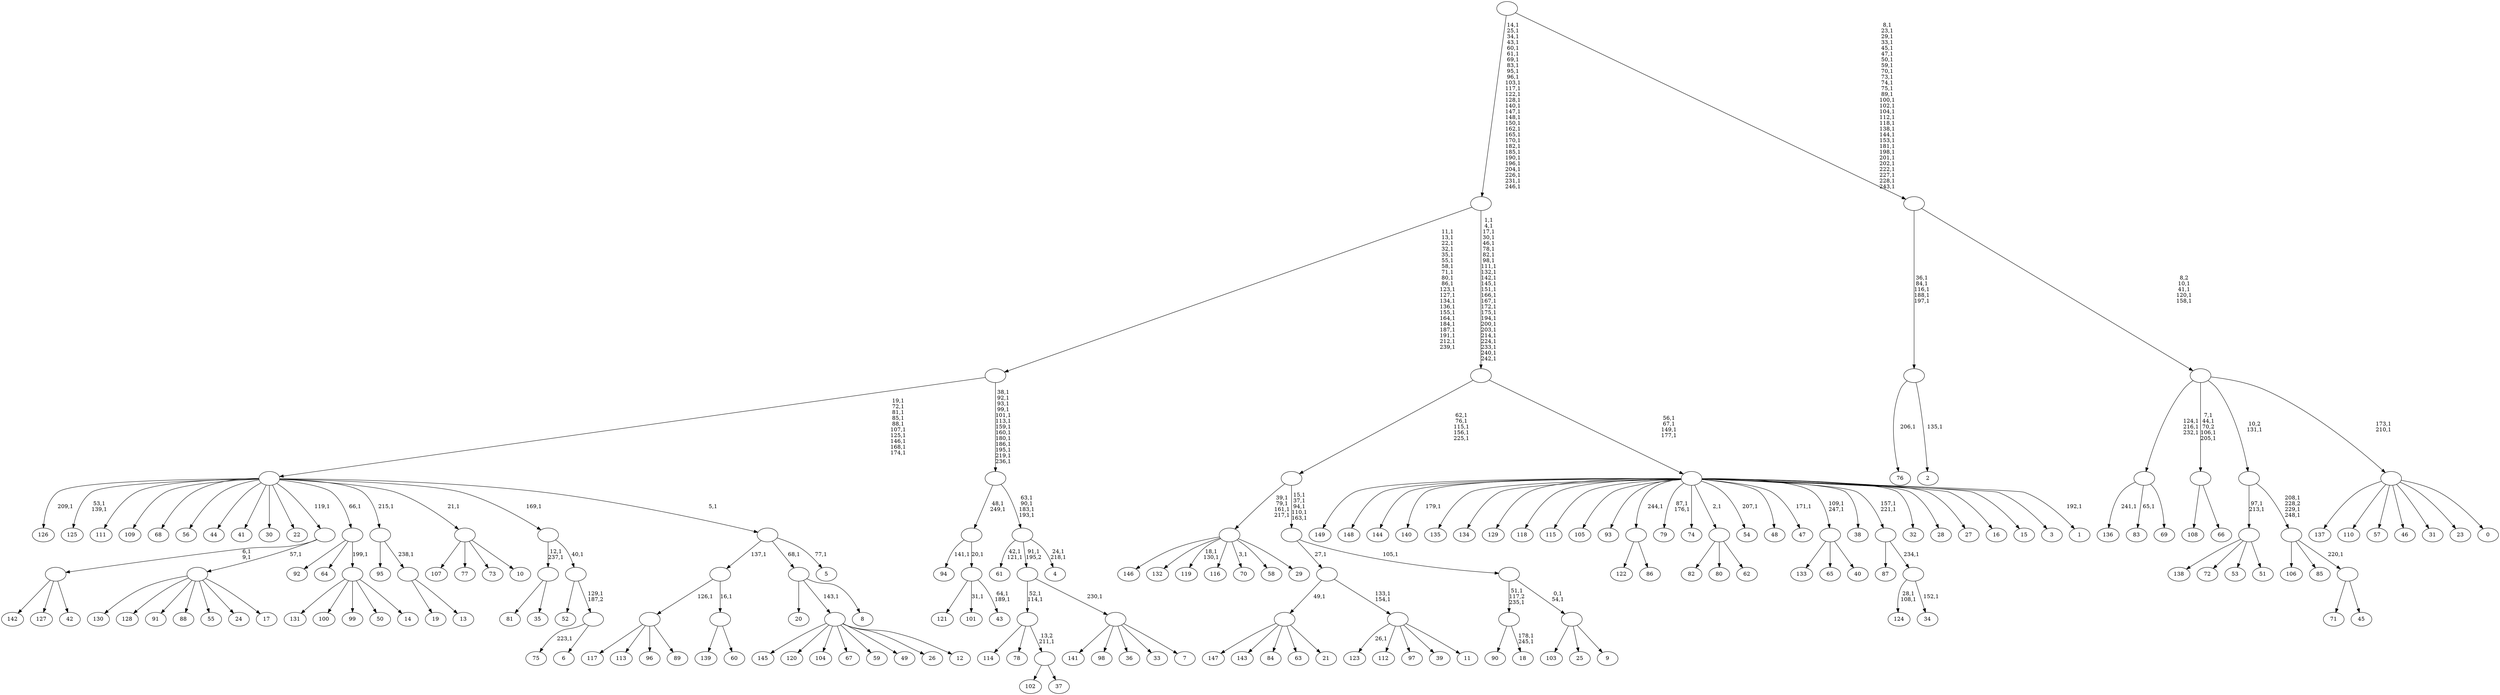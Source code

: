 digraph T {
	400 [label="149"]
	399 [label="148"]
	398 [label="147"]
	397 [label="146"]
	396 [label="145"]
	395 [label="144"]
	394 [label="143"]
	393 [label="142"]
	392 [label="141"]
	391 [label="140"]
	389 [label="139"]
	388 [label="138"]
	387 [label="137"]
	386 [label="136"]
	384 [label="135"]
	383 [label="134"]
	382 [label="133"]
	381 [label="132"]
	380 [label="131"]
	379 [label="130"]
	378 [label="129"]
	377 [label="128"]
	376 [label="127"]
	375 [label="126"]
	373 [label="125"]
	370 [label="124"]
	367 [label="123"]
	365 [label="122"]
	364 [label="121"]
	363 [label="120"]
	362 [label="119"]
	359 [label="118"]
	358 [label="117"]
	357 [label="116"]
	356 [label="115"]
	355 [label="114"]
	354 [label="113"]
	353 [label="112"]
	352 [label="111"]
	351 [label="110"]
	350 [label="109"]
	349 [label="108"]
	348 [label="107"]
	347 [label="106"]
	346 [label="105"]
	345 [label="104"]
	344 [label="103"]
	343 [label="102"]
	342 [label="101"]
	340 [label="100"]
	339 [label="99"]
	338 [label="98"]
	337 [label="97"]
	336 [label="96"]
	335 [label="95"]
	334 [label="94"]
	332 [label="93"]
	331 [label="92"]
	330 [label="91"]
	329 [label="90"]
	328 [label="89"]
	327 [label=""]
	326 [label="88"]
	325 [label="87"]
	324 [label="86"]
	323 [label=""]
	322 [label="85"]
	321 [label="84"]
	320 [label="83"]
	318 [label="82"]
	317 [label="81"]
	316 [label="80"]
	315 [label="79"]
	312 [label="78"]
	311 [label="77"]
	310 [label="76"]
	308 [label="75"]
	306 [label="74"]
	305 [label="73"]
	304 [label="72"]
	303 [label="71"]
	302 [label="70"]
	300 [label="69"]
	299 [label=""]
	296 [label="68"]
	295 [label="67"]
	294 [label="66"]
	293 [label=""]
	289 [label="65"]
	288 [label="64"]
	287 [label="63"]
	286 [label="62"]
	285 [label=""]
	284 [label="61"]
	281 [label="60"]
	280 [label=""]
	279 [label=""]
	278 [label="59"]
	277 [label="58"]
	276 [label="57"]
	275 [label="56"]
	274 [label="55"]
	273 [label="54"]
	271 [label="53"]
	270 [label="52"]
	269 [label="51"]
	268 [label=""]
	266 [label="50"]
	265 [label="49"]
	264 [label="48"]
	263 [label="47"]
	261 [label="46"]
	260 [label="45"]
	259 [label=""]
	258 [label=""]
	255 [label=""]
	254 [label="44"]
	253 [label="43"]
	250 [label=""]
	249 [label=""]
	247 [label="42"]
	246 [label=""]
	244 [label="41"]
	243 [label="40"]
	242 [label=""]
	240 [label="39"]
	239 [label="38"]
	238 [label="37"]
	237 [label=""]
	236 [label=""]
	234 [label="36"]
	233 [label="35"]
	232 [label=""]
	230 [label="34"]
	228 [label=""]
	227 [label=""]
	225 [label="33"]
	224 [label="32"]
	223 [label="31"]
	222 [label="30"]
	221 [label="29"]
	220 [label=""]
	216 [label="28"]
	215 [label="27"]
	214 [label="26"]
	213 [label="25"]
	212 [label="24"]
	211 [label="23"]
	210 [label="22"]
	209 [label="21"]
	208 [label=""]
	207 [label="20"]
	206 [label="19"]
	205 [label="18"]
	202 [label=""]
	200 [label="17"]
	199 [label=""]
	198 [label=""]
	197 [label="16"]
	196 [label="15"]
	195 [label="14"]
	194 [label=""]
	193 [label=""]
	192 [label="13"]
	191 [label=""]
	190 [label=""]
	189 [label="12"]
	188 [label=""]
	187 [label="11"]
	186 [label=""]
	184 [label=""]
	183 [label="10"]
	182 [label=""]
	181 [label="9"]
	180 [label=""]
	178 [label=""]
	177 [label=""]
	172 [label=""]
	167 [label="8"]
	166 [label=""]
	165 [label="7"]
	164 [label=""]
	163 [label=""]
	162 [label="6"]
	161 [label=""]
	160 [label=""]
	159 [label=""]
	158 [label="5"]
	156 [label=""]
	155 [label=""]
	145 [label="4"]
	142 [label=""]
	138 [label=""]
	125 [label=""]
	104 [label="3"]
	103 [label="2"]
	101 [label=""]
	96 [label="1"]
	94 [label=""]
	90 [label=""]
	65 [label=""]
	36 [label="0"]
	35 [label=""]
	33 [label=""]
	29 [label=""]
	0 [label=""]
	327 -> 358 [label=""]
	327 -> 354 [label=""]
	327 -> 336 [label=""]
	327 -> 328 [label=""]
	323 -> 365 [label=""]
	323 -> 324 [label=""]
	299 -> 320 [label="65,1"]
	299 -> 386 [label="241,1"]
	299 -> 300 [label=""]
	293 -> 349 [label=""]
	293 -> 294 [label=""]
	285 -> 318 [label=""]
	285 -> 316 [label=""]
	285 -> 286 [label=""]
	280 -> 389 [label=""]
	280 -> 281 [label=""]
	279 -> 327 [label="126,1"]
	279 -> 280 [label="16,1"]
	268 -> 388 [label=""]
	268 -> 304 [label=""]
	268 -> 271 [label=""]
	268 -> 269 [label=""]
	259 -> 303 [label=""]
	259 -> 260 [label=""]
	258 -> 347 [label=""]
	258 -> 322 [label=""]
	258 -> 259 [label="220,1"]
	255 -> 258 [label="208,1\n228,2\n229,1\n248,1"]
	255 -> 268 [label="97,1\n213,1"]
	250 -> 253 [label="64,1\n189,1"]
	250 -> 342 [label="31,1"]
	250 -> 364 [label=""]
	249 -> 334 [label="141,1"]
	249 -> 250 [label="20,1"]
	246 -> 393 [label=""]
	246 -> 376 [label=""]
	246 -> 247 [label=""]
	242 -> 382 [label=""]
	242 -> 289 [label=""]
	242 -> 243 [label=""]
	237 -> 343 [label=""]
	237 -> 238 [label=""]
	236 -> 355 [label=""]
	236 -> 312 [label=""]
	236 -> 237 [label="13,2\n211,1"]
	232 -> 317 [label=""]
	232 -> 233 [label=""]
	228 -> 230 [label="152,1"]
	228 -> 370 [label="28,1\n108,1"]
	227 -> 325 [label=""]
	227 -> 228 [label="234,1"]
	220 -> 302 [label="3,1"]
	220 -> 362 [label="18,1\n130,1"]
	220 -> 397 [label=""]
	220 -> 381 [label=""]
	220 -> 357 [label=""]
	220 -> 277 [label=""]
	220 -> 221 [label=""]
	208 -> 398 [label=""]
	208 -> 394 [label=""]
	208 -> 321 [label=""]
	208 -> 287 [label=""]
	208 -> 209 [label=""]
	202 -> 205 [label="178,1\n245,1"]
	202 -> 329 [label=""]
	199 -> 379 [label=""]
	199 -> 377 [label=""]
	199 -> 330 [label=""]
	199 -> 326 [label=""]
	199 -> 274 [label=""]
	199 -> 212 [label=""]
	199 -> 200 [label=""]
	198 -> 246 [label="6,1\n9,1"]
	198 -> 199 [label="57,1"]
	194 -> 380 [label=""]
	194 -> 340 [label=""]
	194 -> 339 [label=""]
	194 -> 266 [label=""]
	194 -> 195 [label=""]
	193 -> 331 [label=""]
	193 -> 288 [label=""]
	193 -> 194 [label="199,1"]
	191 -> 206 [label=""]
	191 -> 192 [label=""]
	190 -> 335 [label=""]
	190 -> 191 [label="238,1"]
	188 -> 396 [label=""]
	188 -> 363 [label=""]
	188 -> 345 [label=""]
	188 -> 295 [label=""]
	188 -> 278 [label=""]
	188 -> 265 [label=""]
	188 -> 214 [label=""]
	188 -> 189 [label=""]
	186 -> 367 [label="26,1"]
	186 -> 353 [label=""]
	186 -> 337 [label=""]
	186 -> 240 [label=""]
	186 -> 187 [label=""]
	184 -> 186 [label="133,1\n154,1"]
	184 -> 208 [label="49,1"]
	182 -> 348 [label=""]
	182 -> 311 [label=""]
	182 -> 305 [label=""]
	182 -> 183 [label=""]
	180 -> 344 [label=""]
	180 -> 213 [label=""]
	180 -> 181 [label=""]
	178 -> 180 [label="0,1\n54,1"]
	178 -> 202 [label="51,1\n117,2\n235,1"]
	177 -> 184 [label="27,1"]
	177 -> 178 [label="105,1"]
	172 -> 177 [label="15,1\n37,1\n94,1\n110,1\n163,1"]
	172 -> 220 [label="39,1\n79,1\n161,1\n217,1"]
	166 -> 207 [label=""]
	166 -> 188 [label="143,1"]
	166 -> 167 [label=""]
	164 -> 392 [label=""]
	164 -> 338 [label=""]
	164 -> 234 [label=""]
	164 -> 225 [label=""]
	164 -> 165 [label=""]
	163 -> 236 [label="52,1\n114,1"]
	163 -> 164 [label="230,1"]
	161 -> 308 [label="223,1"]
	161 -> 162 [label=""]
	160 -> 270 [label=""]
	160 -> 161 [label="129,1\n187,2"]
	159 -> 232 [label="12,1\n237,1"]
	159 -> 160 [label="40,1"]
	156 -> 158 [label="77,1"]
	156 -> 279 [label="137,1"]
	156 -> 166 [label="68,1"]
	155 -> 373 [label="53,1\n139,1"]
	155 -> 375 [label="209,1"]
	155 -> 352 [label=""]
	155 -> 350 [label=""]
	155 -> 296 [label=""]
	155 -> 275 [label=""]
	155 -> 254 [label=""]
	155 -> 244 [label=""]
	155 -> 222 [label=""]
	155 -> 210 [label=""]
	155 -> 198 [label="119,1"]
	155 -> 193 [label="66,1"]
	155 -> 190 [label="215,1"]
	155 -> 182 [label="21,1"]
	155 -> 159 [label="169,1"]
	155 -> 156 [label="5,1"]
	142 -> 145 [label="24,1\n218,1"]
	142 -> 284 [label="42,1\n121,1"]
	142 -> 163 [label="91,1\n195,2"]
	138 -> 142 [label="63,1\n90,1\n183,1\n193,1"]
	138 -> 249 [label="48,1\n249,1"]
	125 -> 138 [label="38,1\n92,1\n93,1\n99,1\n101,1\n113,1\n159,1\n160,1\n180,1\n186,1\n195,1\n219,1\n236,1"]
	125 -> 155 [label="19,1\n72,1\n81,1\n85,1\n88,1\n107,1\n125,1\n146,1\n168,1\n174,1"]
	101 -> 103 [label="135,1"]
	101 -> 310 [label="206,1"]
	94 -> 96 [label="192,1"]
	94 -> 227 [label="157,1\n221,1"]
	94 -> 242 [label="109,1\n247,1"]
	94 -> 263 [label="171,1"]
	94 -> 273 [label="207,1"]
	94 -> 315 [label="87,1\n176,1"]
	94 -> 391 [label="179,1"]
	94 -> 400 [label=""]
	94 -> 399 [label=""]
	94 -> 395 [label=""]
	94 -> 384 [label=""]
	94 -> 383 [label=""]
	94 -> 378 [label=""]
	94 -> 359 [label=""]
	94 -> 356 [label=""]
	94 -> 346 [label=""]
	94 -> 332 [label=""]
	94 -> 323 [label="244,1"]
	94 -> 306 [label=""]
	94 -> 285 [label="2,1"]
	94 -> 264 [label=""]
	94 -> 239 [label=""]
	94 -> 224 [label=""]
	94 -> 216 [label=""]
	94 -> 215 [label=""]
	94 -> 197 [label=""]
	94 -> 196 [label=""]
	94 -> 104 [label=""]
	90 -> 94 [label="56,1\n67,1\n149,1\n177,1"]
	90 -> 172 [label="62,1\n76,1\n115,1\n156,1\n225,1"]
	65 -> 90 [label="1,1\n4,1\n17,1\n30,1\n46,1\n78,1\n82,1\n98,1\n111,1\n132,1\n142,1\n145,1\n151,1\n166,1\n167,1\n172,1\n175,1\n194,1\n200,1\n203,1\n214,1\n224,1\n233,1\n240,1\n242,1"]
	65 -> 125 [label="11,1\n13,1\n22,1\n32,1\n35,1\n55,1\n58,1\n71,1\n80,1\n86,1\n123,1\n127,1\n134,1\n136,1\n155,1\n164,1\n184,1\n187,1\n191,1\n212,1\n239,1"]
	35 -> 387 [label=""]
	35 -> 351 [label=""]
	35 -> 276 [label=""]
	35 -> 261 [label=""]
	35 -> 223 [label=""]
	35 -> 211 [label=""]
	35 -> 36 [label=""]
	33 -> 35 [label="173,1\n210,1"]
	33 -> 293 [label="7,1\n44,1\n70,2\n106,1\n205,1"]
	33 -> 299 [label="124,1\n216,1\n232,1"]
	33 -> 255 [label="10,2\n131,1"]
	29 -> 33 [label="8,2\n10,1\n41,1\n120,1\n158,1"]
	29 -> 101 [label="36,1\n84,1\n116,1\n188,1\n197,1"]
	0 -> 29 [label="8,1\n23,1\n29,1\n33,1\n45,1\n47,1\n50,1\n59,1\n70,1\n73,1\n74,1\n75,1\n89,1\n100,1\n102,1\n104,1\n112,1\n118,1\n138,1\n144,1\n153,1\n181,1\n198,1\n201,1\n202,1\n222,1\n227,1\n228,1\n243,1"]
	0 -> 65 [label="14,1\n25,1\n34,1\n43,1\n60,1\n61,1\n69,1\n83,1\n95,1\n96,1\n103,1\n117,1\n122,1\n128,1\n140,1\n147,1\n148,1\n150,1\n162,1\n165,1\n170,1\n182,1\n185,1\n190,1\n196,1\n204,1\n226,1\n231,1\n246,1"]
}
